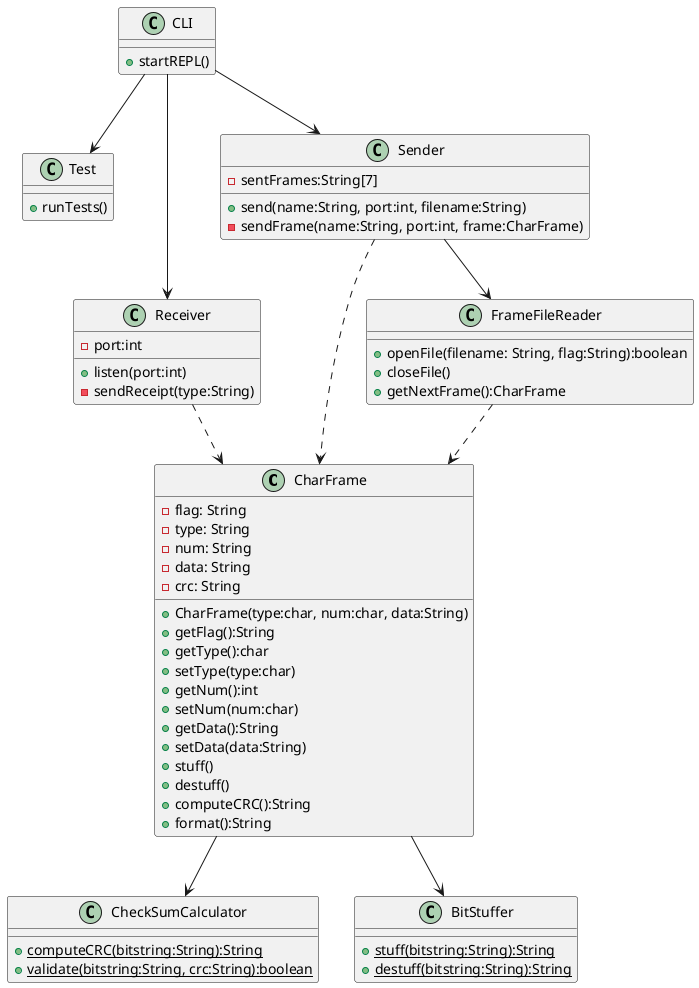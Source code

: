 @startuml
skinparam defaultFontName Courier 10 Pitch
class CharFrame{
	-flag: String
	-type: String
	-num: String
	-data: String
	-crc: String

	/'the idea is for the constructor to immediately convert fields to
	easier to work with bit strings'/
	+CharFrame(type:char, num:char, data:String)
	+getFlag():String
	+getType():char
	+setType(type:char)
	+getNum():int
	+setNum(num:char)
	+getData():String
	+setData(data:String)
	+stuff()
	+destuff()
	+computeCRC():String
	+format():String
}
class CheckSumCalculator{
	{static} +computeCRC(bitstring:String):String
	{static} +validate(bitstring:String, crc:String):boolean
}
class BitStuffer{
	{static} +stuff(bitstring:String):String
	{static} +destuff(bitstring:String):String
}
class FrameFileReader{

	+openFile(filename: String, flag:String):boolean
	+closeFile()
	+getNextFrame():CharFrame

}
class CLI{
	+startREPL()
}
class Test{
	+runTests()
}

class Receiver{
	-port:int

	+listen(port:int)
	-sendReceipt(type:String)
}
class Sender{
	-sentFrames:String[7]/'needed to resend'/

	+send(name:String, port:int, filename:String)
	-sendFrame(name:String, port:int, frame:CharFrame)
}

CLI --> Sender
CLI --> Receiver

FrameFileReader ..> CharFrame
CharFrame --> CheckSumCalculator
CharFrame --> BitStuffer

CLI --> Test
Sender --> FrameFileReader
Sender ..> CharFrame
Receiver ..> CharFrame
@enduml
